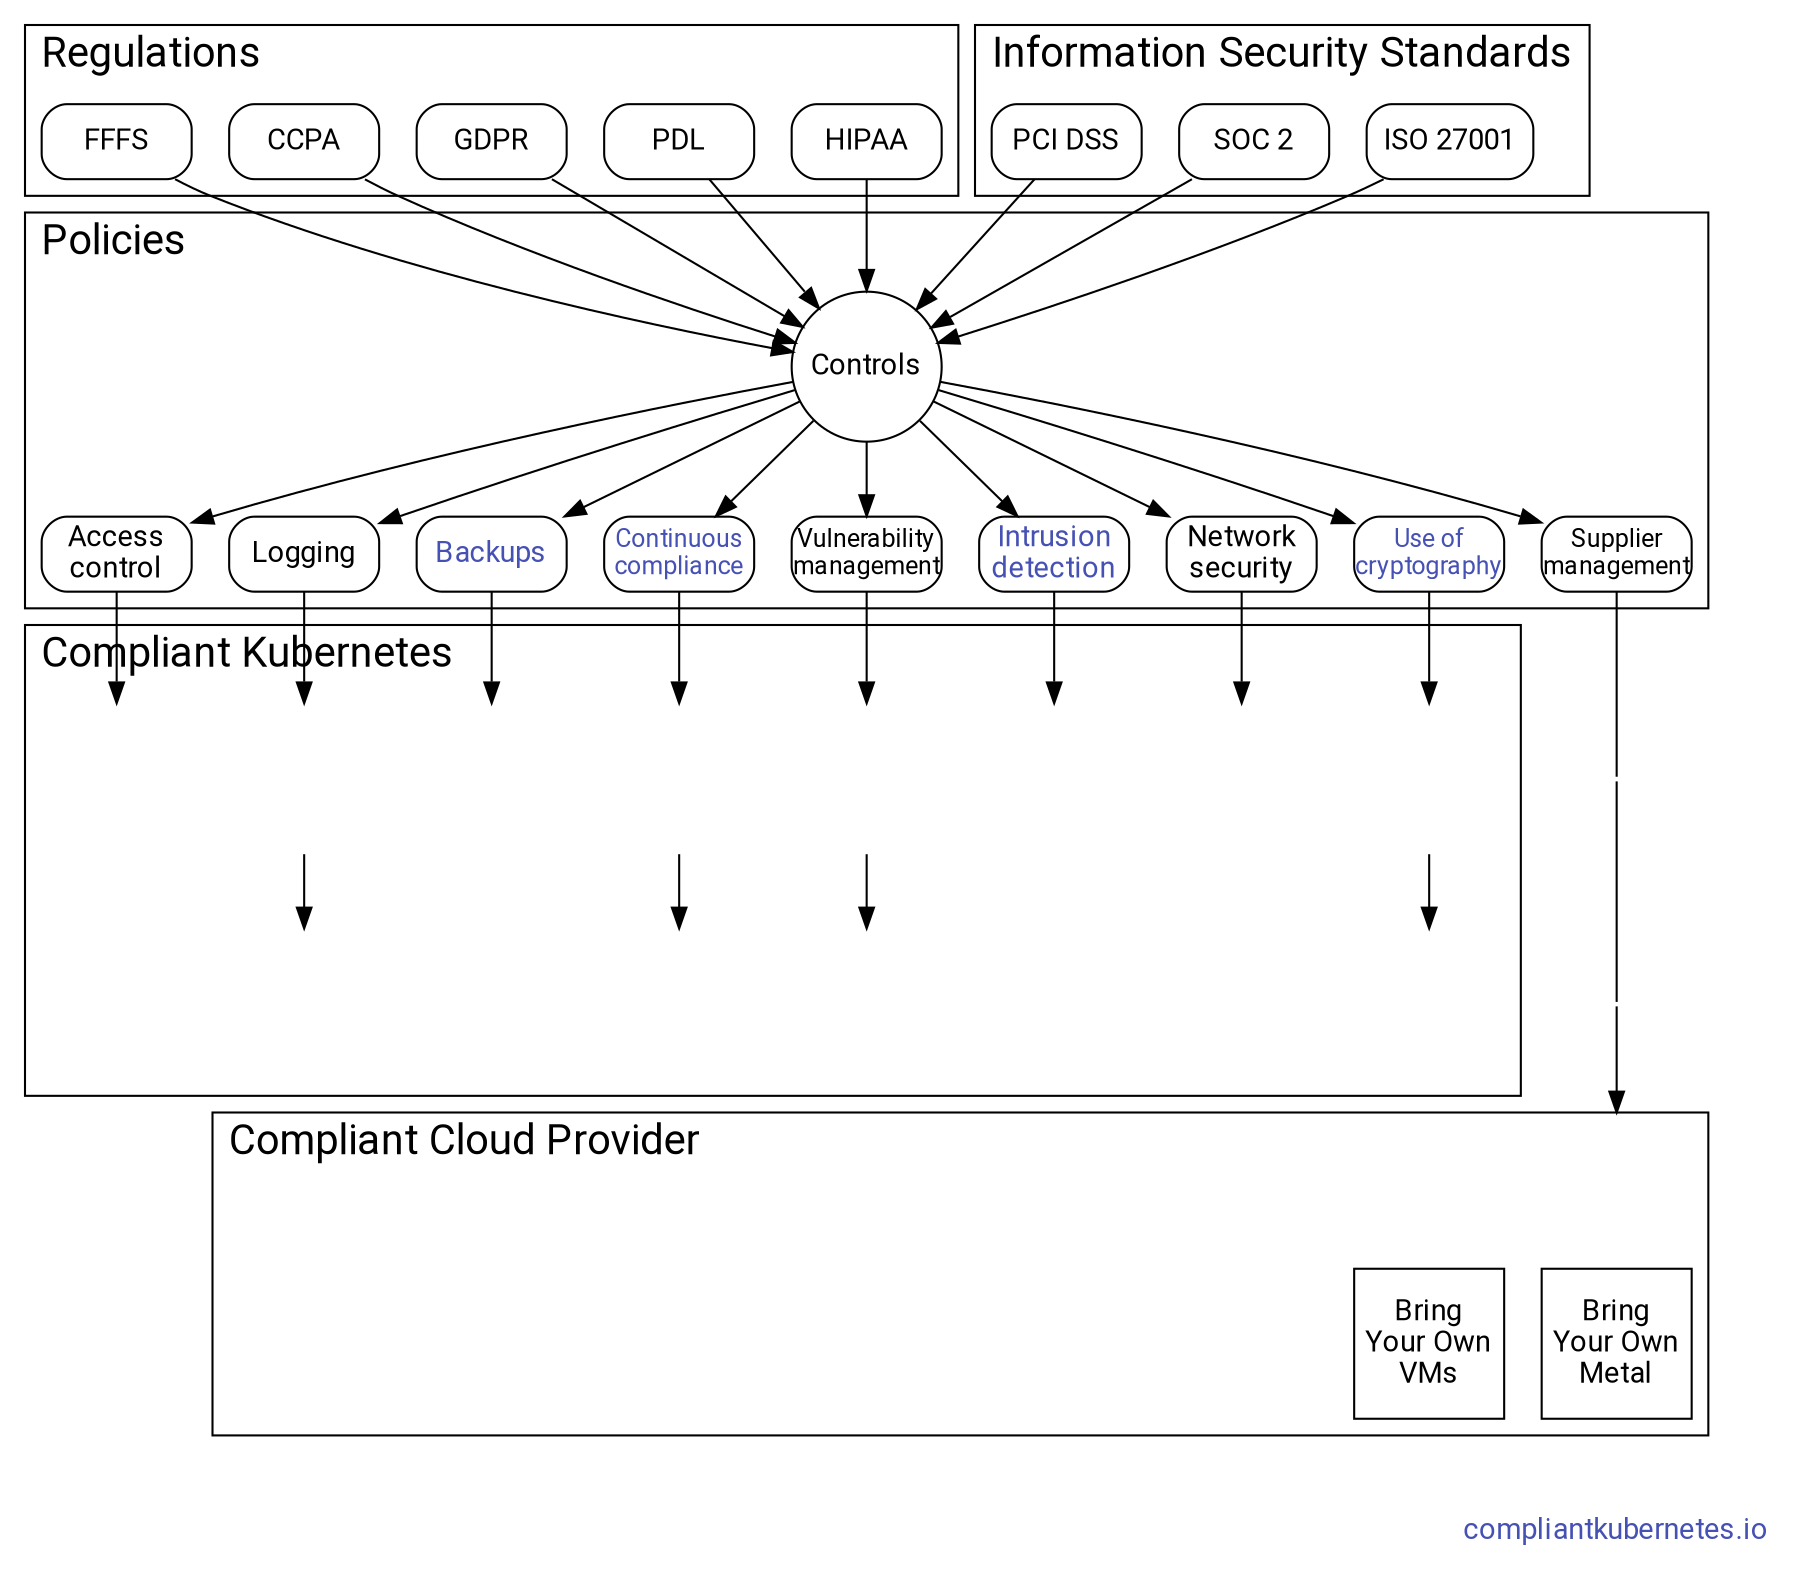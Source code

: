 digraph compliance_basics {
    graph [fontname = "Roboto,BlinkMacSystemFont,Helvetica,Arial,sans-serif"];
    node [fontname = "Roboto,BlinkMacSystemFont,Helvetica,Arial,sans-serif"];
    edge [fontname = "Roboto,BlinkMacSystemFont,Helvetica,Arial,sans-serif"];

    compound=true;
    graph[labeljust="l", fontsize=20];

    title[
        shape="none",
        label="compliantkubernetes.io",
        target="_top",
        fontcolor="#4651b4",
        URL="https://compliantkubernetes.io"];

    subgraph cluster_regulations {
        label="Regulations";
        node[width=1, shape=box, style=rounded];

        HIPAA[URL="https://www.cdc.gov/phlp/publications/topic/hipaa.html"];
        PDL[URL="https://www.riksdagen.se/sv/dokument-lagar/dokument/svensk-forfattningssamling/patientdatalag-2008355_sfs-2008-355"];
        GDPR[URL="https://gdpr.eu/"];
        CCPA[URL="https://oag.ca.gov/privacy/ccpa"];
        FFFS[URL="https://www.fi.se/en/our-registers/search-fffs/2014/20145/"];
    }

    subgraph cluster_isms {
        label="Information Security Standards"
        node[target="_blank"];
        node[width=1, shape=box, style=rounded];

        iso27k[label="ISO 27001", URL="https://www.isms.online/iso-27001/"];
        soc2[label="SOC 2", URL="https://www.aicpa.org/interestareas/frc/assuranceadvisoryservices/aicpasoc2report.html"];
        pcidss[label="PCI DSS", URL="https://www.pcisecuritystandards.org/"];
    }

    graph[width="4pt"];
    subgraph cluster_policies {
        label="Policies"
        node[width=1, shape=circle, fixedsize=true];

        { HIPAA, PDL, GDPR, CCPA, FFFS } -> Controls
        { iso27k, soc2, pcidss } -> Controls

        // Special node for alignment
        controls2[width=0, height=0, margin=0, style="invis", label=""];

        node[width=1, shape=box, style=rounded];
        node[target="_top"];
        Controls -> {
            supplier[label="Supplier\nmanagement",fontsize=12]
            access[label="Access\ncontrol"]
            "Logging"
            "Backups"[
                URL="/ciso-guide/backup/",
                fontcolor="#4651b4"
            ];
            incident[
                label="Continuous\ncompliance",
                URL="/ciso-guide/policy-as-code/",
                fontcolor="#4651b4",
                fontsize=12
            ]
            vulnerability[label="Vulnerability\nmanagement",fontsize=12]
            intrusion[
                label="Intrusion\ndetection",
                URL="/ciso-guide/intrusion-detection/",
                fontcolor="#4651b4",
            ]
            network[label="Network\nsecurity"]
            crypto[
                label="Use of\ncryptography",
                URL="/ciso-guide/cryptography/",
                fontcolor="#4651b4",
                fontsize=12,
            ]
        }
    }

    subgraph cluster_implementation {
        label="Compliant Kubernetes"

        node[
            shape=none,
            label="",
            width=1,
            height=1,
            fixedsize=true,
            imagescale=true
        ];

        access -> { dex[image="logos/dex.png"] }
        "Backups" -> { velero[image="logos/velero.png"] }
        "Logging"
            -> { elasticsearch[image="logos/elasticsearch.png"] }
            -> { kibana[image="logos/kibana.png"] }
        incident
            -> { prometheus[image="logos/prometheus.png"] }
            -> { grafana[image="logos/grafana.png"] }
        vulnerability
            -> { harbor[image="logos/harbor.png"] }
            -> { trivy[image="logos/trivy.png"] }
        intrusion -> { falco[image="logos/falco.png"] }
        network -> { calico[image="logos/project-calico.png"] }
        crypto
            -> { certmanager[image="logos/cert-manager.png"] }
            -> { letsencrypt[image="logos/letsencrypt.png"] }
    }

    subgraph cluster_provider {
        label="Compliant Cloud Provider"

        node[shape=none, label="", width=1, height=1, fixedsize=true, imagescale=true];
        edge[style=invis];

        // Special node to attach supplier management to.
        cloud_provider[width=0, height=0, margin=0];

        cloud_provider -> {
            aws[image="logos/cloud-providers/aws.png"];
            azure[image="logos/cloud-providers/azure.png"];
            citycloud[image="logos/cloud-providers/citycloud.png"]
            exoscale[image="logos/cloud-providers/exoscale.png"]
            safespring[image="logos/cloud-providers/safespring.png"]
            openstack[image="logos/cloud-providers/openstack.png"]
            byovm[label="Bring\nYour Own\nVMs",shape=box]
            byom[label="Bring\nYour Own\nMetal",shape=box]
        }
    }

    // Make sure the rank of cloud providers is below those of
    // Compliant Kubernetes components.
    {
        node[shape=none, label="", style="invis", height="0", width="0"];
        edge[arrowhead=none];
        supplier -> supplier2 -> supplier3;
        supplier3 -> cloud_provider[arrowhead=normal, lhead=cluster_provider];
    }

    // Ensure alignment
    FFFS -> controls2 -> access[weight=1000,style="invis"];
    cloud_provider -> byom[weight=1000,style="invis"];
    byom -> title[weight=1000,style="invis"];
}
